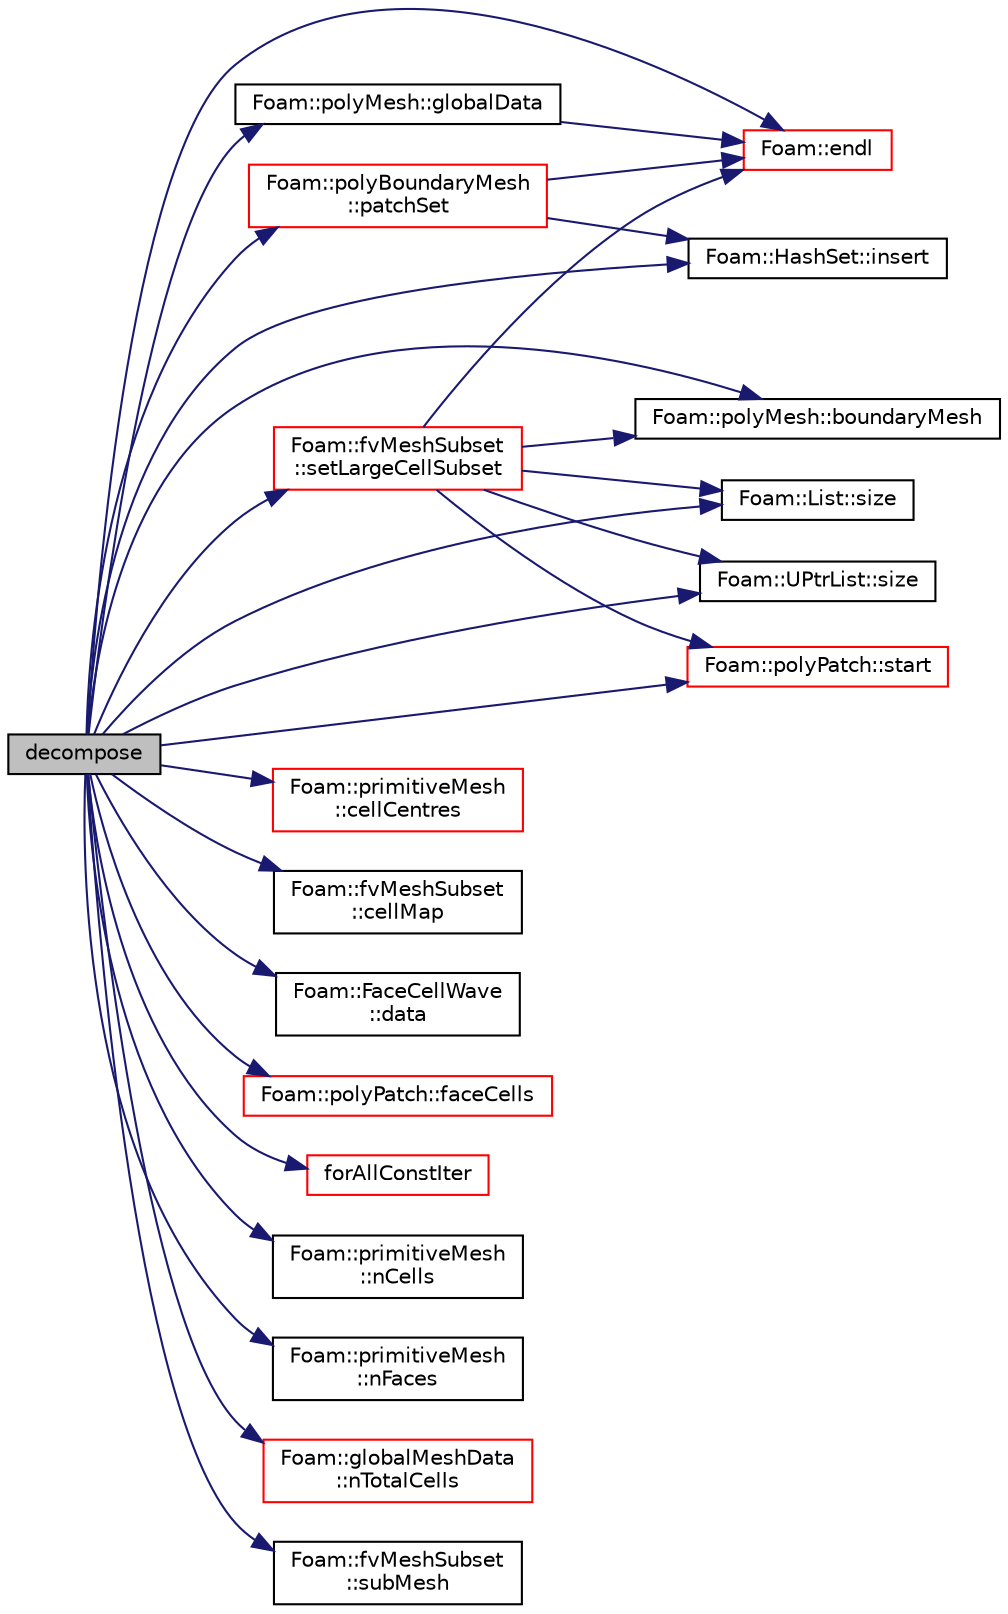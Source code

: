 digraph "decompose"
{
  bgcolor="transparent";
  edge [fontname="Helvetica",fontsize="10",labelfontname="Helvetica",labelfontsize="10"];
  node [fontname="Helvetica",fontsize="10",shape=record];
  rankdir="LR";
  Node1295 [label="decompose",height=0.2,width=0.4,color="black", fillcolor="grey75", style="filled", fontcolor="black"];
  Node1295 -> Node1296 [color="midnightblue",fontsize="10",style="solid",fontname="Helvetica"];
  Node1296 [label="Foam::polyMesh::boundaryMesh",height=0.2,width=0.4,color="black",URL="$a28565.html#a9f2b68c134340291eda6197f47f25484",tooltip="Return boundary mesh. "];
  Node1295 -> Node1297 [color="midnightblue",fontsize="10",style="solid",fontname="Helvetica"];
  Node1297 [label="Foam::primitiveMesh\l::cellCentres",height=0.2,width=0.4,color="red",URL="$a28685.html#a7300aee2989c6ec70e39436816461902"];
  Node1295 -> Node1360 [color="midnightblue",fontsize="10",style="solid",fontname="Helvetica"];
  Node1360 [label="Foam::fvMeshSubset\l::cellMap",height=0.2,width=0.4,color="black",URL="$a22201.html#aa3942ff9314208a66e6aa0cdcde4d530",tooltip="Return cell map. "];
  Node1295 -> Node1361 [color="midnightblue",fontsize="10",style="solid",fontname="Helvetica"];
  Node1361 [label="Foam::FaceCellWave\l::data",height=0.2,width=0.4,color="black",URL="$a25945.html#a3cb51c6d7125aa51349080ee9eeba567",tooltip="Additional data to be passed into container. "];
  Node1295 -> Node1306 [color="midnightblue",fontsize="10",style="solid",fontname="Helvetica"];
  Node1306 [label="Foam::endl",height=0.2,width=0.4,color="red",URL="$a21851.html#a2db8fe02a0d3909e9351bb4275b23ce4",tooltip="Add newline and flush stream. "];
  Node1295 -> Node1362 [color="midnightblue",fontsize="10",style="solid",fontname="Helvetica"];
  Node1362 [label="Foam::polyPatch::faceCells",height=0.2,width=0.4,color="red",URL="$a28633.html#afbfac825732ef2770fff4261b4e930e9",tooltip="Return face-cell addressing. "];
  Node1295 -> Node1365 [color="midnightblue",fontsize="10",style="solid",fontname="Helvetica"];
  Node1365 [label="forAllConstIter",height=0.2,width=0.4,color="red",URL="$a39311.html#ae21e2836509b0fa7f7cedf6493b11b09"];
  Node1295 -> Node1471 [color="midnightblue",fontsize="10",style="solid",fontname="Helvetica"];
  Node1471 [label="Foam::polyMesh::globalData",height=0.2,width=0.4,color="black",URL="$a28565.html#a5e9cb8eb9e52843d336386b13423d19c",tooltip="Return parallel info. "];
  Node1471 -> Node1306 [color="midnightblue",fontsize="10",style="solid",fontname="Helvetica"];
  Node1295 -> Node1599 [color="midnightblue",fontsize="10",style="solid",fontname="Helvetica"];
  Node1599 [label="Foam::HashSet::insert",height=0.2,width=0.4,color="black",URL="$a26829.html#a49f0753d9652681fc3a81f59951a0ad7",tooltip="Insert a new entry. "];
  Node1295 -> Node1359 [color="midnightblue",fontsize="10",style="solid",fontname="Helvetica"];
  Node1359 [label="Foam::primitiveMesh\l::nCells",height=0.2,width=0.4,color="black",URL="$a28685.html#a13b94bdb0926552bf78ad5210a73a3d5"];
  Node1295 -> Node1353 [color="midnightblue",fontsize="10",style="solid",fontname="Helvetica"];
  Node1353 [label="Foam::primitiveMesh\l::nFaces",height=0.2,width=0.4,color="black",URL="$a28685.html#abe602c985a3c9ffa67176e969e77ca6f"];
  Node1295 -> Node1600 [color="midnightblue",fontsize="10",style="solid",fontname="Helvetica"];
  Node1600 [label="Foam::globalMeshData\l::nTotalCells",height=0.2,width=0.4,color="red",URL="$a28485.html#af5f312e4d0bc5cbcc088e7c247d3a97a",tooltip="Return total number of cells in decomposed mesh. "];
  Node1295 -> Node1744 [color="midnightblue",fontsize="10",style="solid",fontname="Helvetica"];
  Node1744 [label="Foam::polyBoundaryMesh\l::patchSet",height=0.2,width=0.4,color="red",URL="$a28557.html#abe10e35312c29750b51357d9058ca8be",tooltip="Return the set of patch IDs corresponding to the given names. "];
  Node1744 -> Node1306 [color="midnightblue",fontsize="10",style="solid",fontname="Helvetica"];
  Node1744 -> Node1599 [color="midnightblue",fontsize="10",style="solid",fontname="Helvetica"];
  Node1295 -> Node1756 [color="midnightblue",fontsize="10",style="solid",fontname="Helvetica"];
  Node1756 [label="Foam::fvMeshSubset\l::setLargeCellSubset",height=0.2,width=0.4,color="red",URL="$a22201.html#aa5aecd31ebb23c10811eb60949808165",tooltip="Set the subset from all cells with region == currentRegion. "];
  Node1756 -> Node1296 [color="midnightblue",fontsize="10",style="solid",fontname="Helvetica"];
  Node1756 -> Node1306 [color="midnightblue",fontsize="10",style="solid",fontname="Helvetica"];
  Node1756 -> Node1352 [color="midnightblue",fontsize="10",style="solid",fontname="Helvetica"];
  Node1352 [label="Foam::List::size",height=0.2,width=0.4,color="black",URL="$a26833.html#a8a5f6fa29bd4b500caf186f60245b384",tooltip="Override size to be inconsistent with allocated storage. "];
  Node1756 -> Node1628 [color="midnightblue",fontsize="10",style="solid",fontname="Helvetica"];
  Node1628 [label="Foam::UPtrList::size",height=0.2,width=0.4,color="black",URL="$a27101.html#a47b3bf30da1eb3ab8076b5fbe00e0494",tooltip="Return the number of elements in the UPtrList. "];
  Node1756 -> Node1606 [color="midnightblue",fontsize="10",style="solid",fontname="Helvetica"];
  Node1606 [label="Foam::polyPatch::start",height=0.2,width=0.4,color="red",URL="$a28633.html#a6bfd3e3abb11e98bdb4b98671cec1234",tooltip="Return start label of this patch in the polyMesh face list. "];
  Node1295 -> Node1352 [color="midnightblue",fontsize="10",style="solid",fontname="Helvetica"];
  Node1295 -> Node1628 [color="midnightblue",fontsize="10",style="solid",fontname="Helvetica"];
  Node1295 -> Node1606 [color="midnightblue",fontsize="10",style="solid",fontname="Helvetica"];
  Node1295 -> Node1760 [color="midnightblue",fontsize="10",style="solid",fontname="Helvetica"];
  Node1760 [label="Foam::fvMeshSubset\l::subMesh",height=0.2,width=0.4,color="black",URL="$a22201.html#a2c1fbfa502563d296bb4876e8afc8c00",tooltip="Return reference to subset mesh. "];
}
